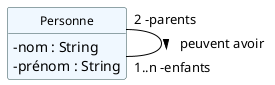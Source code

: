 @startuml test

hide circle
hide empty members
hide empty methods

skinparam classAttributeIconSize 0

skinparam roundcorner 5

skinparam class {
	BackgroundColor AliceBlue
	BorderColor DarkSlateGray
	ArrowColor Black
	FontColor Black
	FontSize 12
	FontName Helvetica
}

skinparam arrow {
    MessageAlign center
}


Class Personne {
	-nom : String
	-prénom : String
}

Personne -- Personne : "2 -parents"peuvent avoir > "1..n -enfants" 





@enduml
